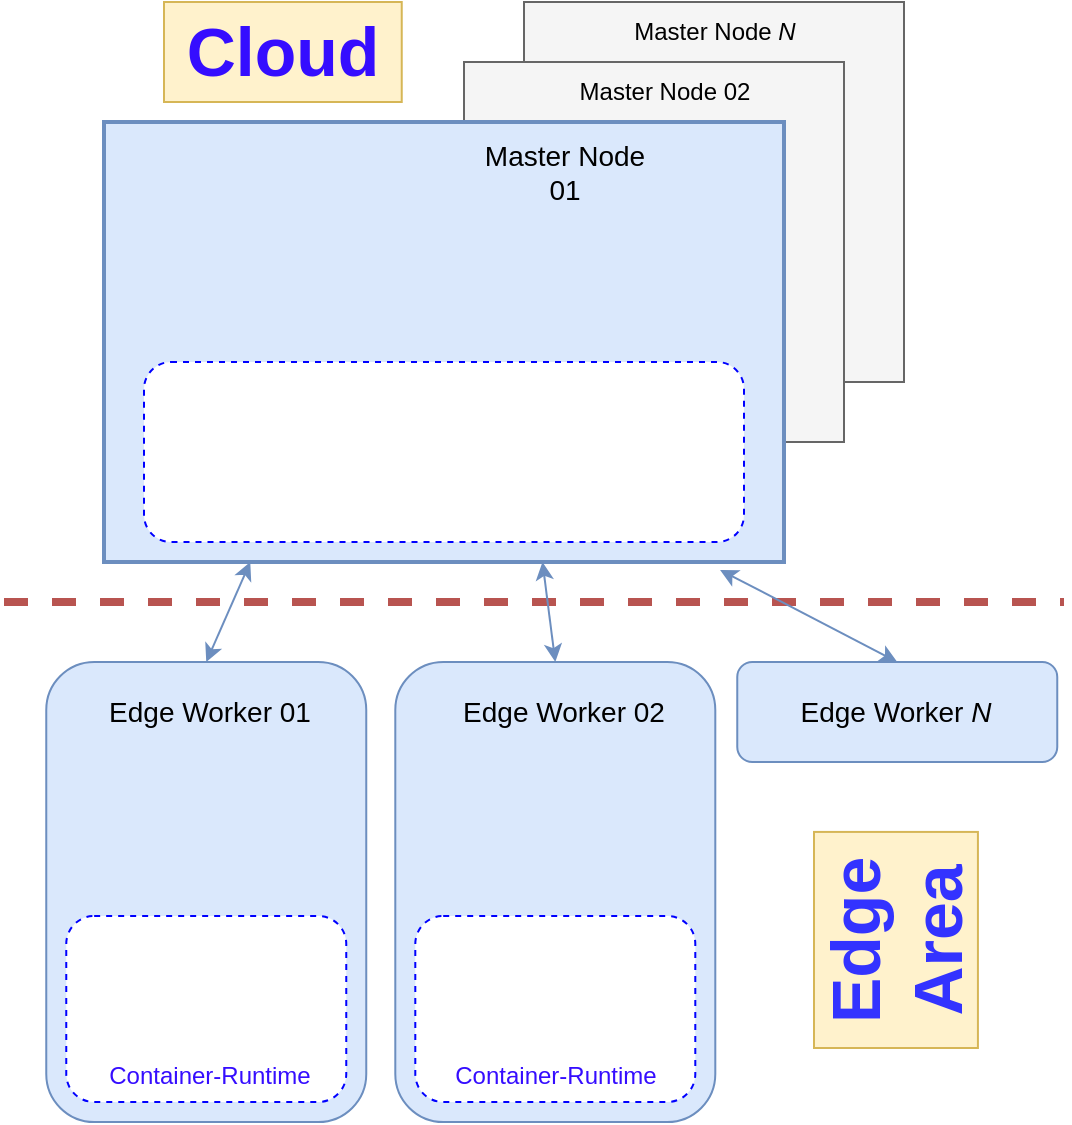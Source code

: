 <mxfile version="16.5.1" type="device"><diagram id="ZtDCP9H0ousCDD0YNpJ_" name="Page-1"><mxGraphModel dx="1422" dy="871" grid="1" gridSize="10" guides="1" tooltips="1" connect="1" arrows="1" fold="1" page="1" pageScale="1" pageWidth="850" pageHeight="1100" math="0" shadow="0"><root><mxCell id="0"/><mxCell id="1" parent="0"/><mxCell id="C9rHj8vb-cU6dRVgcw66-15" value="" style="rounded=1;whiteSpace=wrap;html=1;fontSize=34;strokeColor=#6c8ebf;strokeWidth=1;fillColor=#dae8fc;" parent="1" vertex="1"><mxGeometry x="71.13" y="370" width="160" height="230" as="geometry"/></mxCell><mxCell id="C9rHj8vb-cU6dRVgcw66-22" value="" style="rounded=1;whiteSpace=wrap;html=1;dashed=1;strokeColor=#0000FF;" parent="1" vertex="1"><mxGeometry x="81.13" y="497" width="140" height="93" as="geometry"/></mxCell><mxCell id="C9rHj8vb-cU6dRVgcw66-3" value="" style="whiteSpace=wrap;html=1;aspect=fixed;strokeWidth=1;fillColor=#f5f5f5;fontColor=#333333;strokeColor=#666666;" parent="1" vertex="1"><mxGeometry x="310" y="40" width="190" height="190" as="geometry"/></mxCell><mxCell id="C9rHj8vb-cU6dRVgcw66-2" value="" style="whiteSpace=wrap;html=1;aspect=fixed;strokeWidth=1;fillColor=#f5f5f5;strokeColor=#666666;fontColor=#333333;" parent="1" vertex="1"><mxGeometry x="280" y="70" width="190" height="190" as="geometry"/></mxCell><mxCell id="C9rHj8vb-cU6dRVgcw66-13" value="" style="rounded=0;whiteSpace=wrap;html=1;strokeColor=#6c8ebf;strokeWidth=2;fillColor=#dae8fc;" parent="1" vertex="1"><mxGeometry x="100" y="100" width="340" height="220" as="geometry"/></mxCell><mxCell id="C9rHj8vb-cU6dRVgcw66-4" value="" style="shape=image;verticalLabelPosition=bottom;labelBackgroundColor=default;verticalAlign=top;aspect=fixed;imageAspect=0;image=https://github.com/kubernetes/community/raw/master/icons/png/infrastructure_components/labeled/control-plane-128.png;" parent="1" vertex="1"><mxGeometry x="150" y="110" width="103.22" height="100" as="geometry"/></mxCell><mxCell id="C9rHj8vb-cU6dRVgcw66-5" value="Master Node 01" style="text;html=1;strokeColor=none;fillColor=none;align=center;verticalAlign=middle;whiteSpace=wrap;rounded=0;fontSize=14;" parent="1" vertex="1"><mxGeometry x="280" y="110" width="101" height="30" as="geometry"/></mxCell><mxCell id="C9rHj8vb-cU6dRVgcw66-6" value="Master Node 02" style="text;html=1;strokeColor=none;fillColor=none;align=center;verticalAlign=middle;whiteSpace=wrap;rounded=0;" parent="1" vertex="1"><mxGeometry x="330" y="70" width="101" height="30" as="geometry"/></mxCell><mxCell id="C9rHj8vb-cU6dRVgcw66-7" value="Master Node &lt;i&gt;N&lt;/i&gt;" style="text;html=1;strokeColor=none;fillColor=none;align=center;verticalAlign=middle;whiteSpace=wrap;rounded=0;" parent="1" vertex="1"><mxGeometry x="354.5" y="40" width="101" height="30" as="geometry"/></mxCell><mxCell id="C9rHj8vb-cU6dRVgcw66-8" value="" style="rounded=1;whiteSpace=wrap;html=1;dashed=1;strokeColor=#0000FF;" parent="1" vertex="1"><mxGeometry x="120" y="220" width="300" height="90" as="geometry"/></mxCell><mxCell id="C9rHj8vb-cU6dRVgcw66-9" value="" style="shape=image;verticalLabelPosition=bottom;labelBackgroundColor=default;verticalAlign=top;aspect=fixed;imageAspect=0;image=https://github.com/kubernetes/community/raw/master/icons/png/control_plane_components/labeled/api-128.png;" parent="1" vertex="1"><mxGeometry x="130" y="230" width="72.26" height="70" as="geometry"/></mxCell><mxCell id="C9rHj8vb-cU6dRVgcw66-10" value="" style="shape=image;verticalLabelPosition=bottom;labelBackgroundColor=default;verticalAlign=top;aspect=fixed;imageAspect=0;image=https://github.com/kubernetes/community/raw/master/icons/png/control_plane_components/labeled/sched-128.png;" parent="1" vertex="1"><mxGeometry x="202.26" y="230" width="72.26" height="70" as="geometry"/></mxCell><mxCell id="C9rHj8vb-cU6dRVgcw66-11" value="" style="shape=image;verticalLabelPosition=bottom;labelBackgroundColor=default;verticalAlign=top;aspect=fixed;imageAspect=0;image=https://github.com/kubernetes/community/raw/master/icons/png/control_plane_components/labeled/c-m-128.png;" parent="1" vertex="1"><mxGeometry x="344.37" y="230" width="72.26" height="70" as="geometry"/></mxCell><mxCell id="C9rHj8vb-cU6dRVgcw66-12" value="" style="shape=image;verticalLabelPosition=bottom;labelBackgroundColor=default;verticalAlign=top;aspect=fixed;imageAspect=0;image=https://github.com/kubernetes/community/raw/master/icons/png/infrastructure_components/labeled/etcd-128.png;" parent="1" vertex="1"><mxGeometry x="272.12" y="230" width="72.25" height="70" as="geometry"/></mxCell><mxCell id="C9rHj8vb-cU6dRVgcw66-14" value="&lt;font style=&quot;font-size: 34px&quot; color=&quot;#350DFF&quot;&gt;Cloud&lt;/font&gt;" style="text;html=1;strokeColor=#d6b656;fillColor=#fff2cc;align=center;verticalAlign=middle;whiteSpace=wrap;rounded=0;fontSize=14;fontStyle=1;rotation=0;" parent="1" vertex="1"><mxGeometry x="130" y="40" width="118.87" height="50" as="geometry"/></mxCell><mxCell id="C9rHj8vb-cU6dRVgcw66-16" value="" style="shape=image;verticalLabelPosition=bottom;labelBackgroundColor=default;verticalAlign=top;aspect=fixed;imageAspect=0;image=https://github.com/kubernetes/community/raw/master/icons/png/control_plane_components/labeled/kubelet-128.png;" parent="1" vertex="1"><mxGeometry x="81.13" y="420" width="72.26" height="70" as="geometry"/></mxCell><mxCell id="C9rHj8vb-cU6dRVgcw66-17" value="" style="shape=image;verticalLabelPosition=bottom;labelBackgroundColor=default;verticalAlign=top;aspect=fixed;imageAspect=0;image=https://github.com/kubernetes/community/raw/master/icons/png/control_plane_components/labeled/k-proxy-128.png;" parent="1" vertex="1"><mxGeometry x="151.13" y="422.19" width="70" height="67.81" as="geometry"/></mxCell><mxCell id="C9rHj8vb-cU6dRVgcw66-18" value="Edge Worker 01" style="text;html=1;strokeColor=none;fillColor=none;align=center;verticalAlign=middle;whiteSpace=wrap;rounded=0;fontSize=14;" parent="1" vertex="1"><mxGeometry x="95.63" y="380" width="114.37" height="30" as="geometry"/></mxCell><mxCell id="C9rHj8vb-cU6dRVgcw66-20" value="" style="shape=image;verticalLabelPosition=bottom;labelBackgroundColor=default;verticalAlign=top;aspect=fixed;imageAspect=0;image=https://github.com/kubernetes/community/raw/master/icons/png/resources/labeled/pod-128.png;" parent="1" vertex="1"><mxGeometry x="153.39" y="500.0" width="63.88" height="61.88" as="geometry"/></mxCell><mxCell id="C9rHj8vb-cU6dRVgcw66-21" value="" style="shape=image;verticalLabelPosition=bottom;labelBackgroundColor=default;verticalAlign=top;aspect=fixed;imageAspect=0;image=https://github.com/kubernetes/community/raw/master/icons/png/resources/labeled/pod-128.png;" parent="1" vertex="1"><mxGeometry x="85.32" y="500.0" width="63.88" height="61.88" as="geometry"/></mxCell><mxCell id="C9rHj8vb-cU6dRVgcw66-24" value="Container-Runtime" style="text;html=1;strokeColor=none;fillColor=none;align=center;verticalAlign=middle;whiteSpace=wrap;rounded=0;fontSize=12;fontColor=#350DFF;" parent="1" vertex="1"><mxGeometry x="90.63" y="561.88" width="124.37" height="30" as="geometry"/></mxCell><mxCell id="C9rHj8vb-cU6dRVgcw66-25" value="" style="rounded=1;whiteSpace=wrap;html=1;fontSize=34;strokeColor=#6c8ebf;strokeWidth=1;fillColor=#dae8fc;" parent="1" vertex="1"><mxGeometry x="245.65" y="370" width="160" height="230" as="geometry"/></mxCell><mxCell id="C9rHj8vb-cU6dRVgcw66-26" value="" style="rounded=1;whiteSpace=wrap;html=1;dashed=1;strokeColor=#0000FF;" parent="1" vertex="1"><mxGeometry x="255.65" y="497" width="140" height="93" as="geometry"/></mxCell><mxCell id="C9rHj8vb-cU6dRVgcw66-27" value="" style="shape=image;verticalLabelPosition=bottom;labelBackgroundColor=default;verticalAlign=top;aspect=fixed;imageAspect=0;image=https://github.com/kubernetes/community/raw/master/icons/png/control_plane_components/labeled/kubelet-128.png;" parent="1" vertex="1"><mxGeometry x="255.65" y="420" width="72.26" height="70" as="geometry"/></mxCell><mxCell id="C9rHj8vb-cU6dRVgcw66-28" value="" style="shape=image;verticalLabelPosition=bottom;labelBackgroundColor=default;verticalAlign=top;aspect=fixed;imageAspect=0;image=https://github.com/kubernetes/community/raw/master/icons/png/control_plane_components/labeled/k-proxy-128.png;" parent="1" vertex="1"><mxGeometry x="325.65" y="422.19" width="70" height="67.81" as="geometry"/></mxCell><mxCell id="C9rHj8vb-cU6dRVgcw66-29" value="Edge Worker 02" style="text;html=1;strokeColor=none;fillColor=none;align=center;verticalAlign=middle;whiteSpace=wrap;rounded=0;fontSize=14;" parent="1" vertex="1"><mxGeometry x="270.15" y="380" width="119.85" height="30" as="geometry"/></mxCell><mxCell id="C9rHj8vb-cU6dRVgcw66-30" value="" style="shape=image;verticalLabelPosition=bottom;labelBackgroundColor=default;verticalAlign=top;aspect=fixed;imageAspect=0;image=https://github.com/kubernetes/community/raw/master/icons/png/resources/labeled/pod-128.png;" parent="1" vertex="1"><mxGeometry x="327.91" y="500.0" width="63.88" height="61.88" as="geometry"/></mxCell><mxCell id="C9rHj8vb-cU6dRVgcw66-31" value="" style="shape=image;verticalLabelPosition=bottom;labelBackgroundColor=default;verticalAlign=top;aspect=fixed;imageAspect=0;image=https://github.com/kubernetes/community/raw/master/icons/png/resources/labeled/pod-128.png;" parent="1" vertex="1"><mxGeometry x="259.84" y="500.0" width="63.88" height="61.88" as="geometry"/></mxCell><mxCell id="C9rHj8vb-cU6dRVgcw66-32" value="Container-Runtime" style="text;html=1;strokeColor=none;fillColor=none;align=center;verticalAlign=middle;whiteSpace=wrap;rounded=0;fontSize=12;fontColor=#350DFF;" parent="1" vertex="1"><mxGeometry x="265.73" y="561.88" width="119.85" height="30" as="geometry"/></mxCell><mxCell id="C9rHj8vb-cU6dRVgcw66-33" value="" style="rounded=1;whiteSpace=wrap;html=1;fontSize=34;strokeColor=#6c8ebf;strokeWidth=1;fillColor=#dae8fc;" parent="1" vertex="1"><mxGeometry x="416.63" y="370" width="160" height="50" as="geometry"/></mxCell><mxCell id="C9rHj8vb-cU6dRVgcw66-37" value="Edge Worker &lt;i&gt;N&lt;/i&gt;" style="text;html=1;strokeColor=none;fillColor=none;align=center;verticalAlign=middle;whiteSpace=wrap;rounded=0;fontSize=14;" parent="1" vertex="1"><mxGeometry x="442.13" y="380" width="107.87" height="30" as="geometry"/></mxCell><mxCell id="C9rHj8vb-cU6dRVgcw66-41" style="edgeStyle=orthogonalEdgeStyle;rounded=0;orthogonalLoop=1;jettySize=auto;html=1;exitX=0.5;exitY=1;exitDx=0;exitDy=0;fontSize=12;fontColor=#350DFF;" parent="1" source="C9rHj8vb-cU6dRVgcw66-33" target="C9rHj8vb-cU6dRVgcw66-33" edge="1"><mxGeometry relative="1" as="geometry"/></mxCell><mxCell id="C9rHj8vb-cU6dRVgcw66-42" value="Edge&lt;br&gt;Area" style="text;html=1;strokeColor=#d6b656;fillColor=#fff2cc;align=center;verticalAlign=middle;whiteSpace=wrap;rounded=0;fontSize=34;fontStyle=1;rotation=-90;fontColor=#3333FF;" parent="1" vertex="1"><mxGeometry x="441.96" y="468" width="108.04" height="81.96" as="geometry"/></mxCell><mxCell id="C9rHj8vb-cU6dRVgcw66-43" value="" style="endArrow=none;dashed=1;html=1;rounded=0;fontSize=34;fontColor=#0000FF;strokeWidth=4;fillColor=#f8cecc;strokeColor=#b85450;" parent="1" edge="1"><mxGeometry width="50" height="50" relative="1" as="geometry"><mxPoint x="50" y="340" as="sourcePoint"/><mxPoint x="580" y="340" as="targetPoint"/></mxGeometry></mxCell><mxCell id="C9rHj8vb-cU6dRVgcw66-44" value="" style="endArrow=classic;startArrow=classic;html=1;rounded=0;fontSize=34;fontColor=#0000FF;strokeWidth=1;fillColor=#dae8fc;strokeColor=#6c8ebf;exitX=0.5;exitY=0;exitDx=0;exitDy=0;" parent="1" source="C9rHj8vb-cU6dRVgcw66-15" edge="1"><mxGeometry width="50" height="50" relative="1" as="geometry"><mxPoint x="123.13" y="370" as="sourcePoint"/><mxPoint x="173.13" y="320" as="targetPoint"/></mxGeometry></mxCell><mxCell id="C9rHj8vb-cU6dRVgcw66-45" value="" style="endArrow=classic;startArrow=classic;html=1;rounded=0;fontSize=34;fontColor=#0000FF;strokeWidth=1;fillColor=#dae8fc;strokeColor=#6c8ebf;exitX=0.5;exitY=0;exitDx=0;exitDy=0;" parent="1" source="C9rHj8vb-cU6dRVgcw66-25" edge="1"><mxGeometry width="50" height="50" relative="1" as="geometry"><mxPoint x="297.24" y="370" as="sourcePoint"/><mxPoint x="319.24" y="320" as="targetPoint"/></mxGeometry></mxCell><mxCell id="C9rHj8vb-cU6dRVgcw66-46" value="" style="endArrow=classic;startArrow=classic;html=1;rounded=0;fontSize=34;fontColor=#0000FF;strokeWidth=1;fillColor=#dae8fc;strokeColor=#6c8ebf;exitX=0.5;exitY=0;exitDx=0;exitDy=0;entryX=0.906;entryY=1.018;entryDx=0;entryDy=0;entryPerimeter=0;" parent="1" source="C9rHj8vb-cU6dRVgcw66-33" target="C9rHj8vb-cU6dRVgcw66-13" edge="1"><mxGeometry width="50" height="50" relative="1" as="geometry"><mxPoint x="171.13" y="390" as="sourcePoint"/><mxPoint x="193.13" y="340" as="targetPoint"/></mxGeometry></mxCell></root></mxGraphModel></diagram></mxfile>